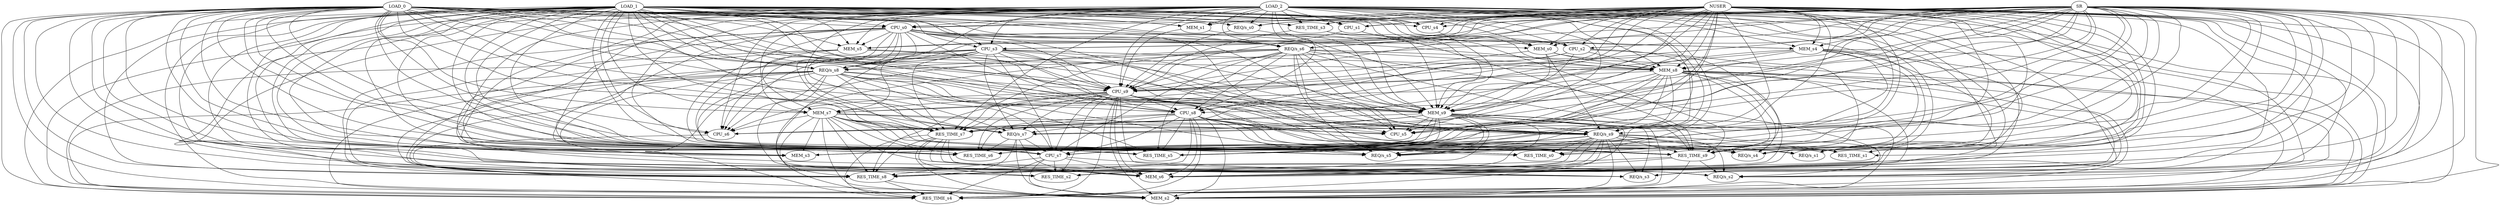 strict digraph "" {
	NUSER -> "REQ/s_s0";
	NUSER -> RES_TIME_s0;
	NUSER -> CPU_s0;
	NUSER -> MEM_s0;
	NUSER -> "REQ/s_s1";
	NUSER -> RES_TIME_s1;
	NUSER -> CPU_s1;
	NUSER -> MEM_s1;
	NUSER -> "REQ/s_s2";
	NUSER -> RES_TIME_s2;
	NUSER -> CPU_s2;
	NUSER -> MEM_s2;
	NUSER -> "REQ/s_s3";
	NUSER -> RES_TIME_s3;
	NUSER -> CPU_s3;
	NUSER -> MEM_s3;
	NUSER -> "REQ/s_s4";
	NUSER -> RES_TIME_s4;
	NUSER -> CPU_s4;
	NUSER -> MEM_s4;
	NUSER -> "REQ/s_s5";
	NUSER -> RES_TIME_s5;
	NUSER -> CPU_s5;
	NUSER -> MEM_s5;
	NUSER -> "REQ/s_s6";
	NUSER -> RES_TIME_s6;
	NUSER -> CPU_s6;
	NUSER -> MEM_s6;
	NUSER -> "REQ/s_s7";
	NUSER -> RES_TIME_s7;
	NUSER -> CPU_s7;
	NUSER -> MEM_s7;
	NUSER -> "REQ/s_s8";
	NUSER -> RES_TIME_s8;
	NUSER -> CPU_s8;
	NUSER -> MEM_s8;
	NUSER -> "REQ/s_s9";
	NUSER -> RES_TIME_s9;
	NUSER -> CPU_s9;
	NUSER -> MEM_s9;
	LOAD_0 -> "REQ/s_s0";
	LOAD_0 -> RES_TIME_s0;
	LOAD_0 -> CPU_s0;
	LOAD_0 -> MEM_s0;
	LOAD_0 -> "REQ/s_s1";
	LOAD_0 -> RES_TIME_s1;
	LOAD_0 -> CPU_s1;
	LOAD_0 -> MEM_s1;
	LOAD_0 -> "REQ/s_s2";
	LOAD_0 -> RES_TIME_s2;
	LOAD_0 -> CPU_s2;
	LOAD_0 -> MEM_s2;
	LOAD_0 -> "REQ/s_s3";
	LOAD_0 -> RES_TIME_s3;
	LOAD_0 -> CPU_s3;
	LOAD_0 -> MEM_s3;
	LOAD_0 -> "REQ/s_s4";
	LOAD_0 -> RES_TIME_s4;
	LOAD_0 -> CPU_s4;
	LOAD_0 -> MEM_s4;
	LOAD_0 -> "REQ/s_s5";
	LOAD_0 -> RES_TIME_s5;
	LOAD_0 -> CPU_s5;
	LOAD_0 -> MEM_s5;
	LOAD_0 -> "REQ/s_s6";
	LOAD_0 -> RES_TIME_s6;
	LOAD_0 -> CPU_s6;
	LOAD_0 -> MEM_s6;
	LOAD_0 -> "REQ/s_s7";
	LOAD_0 -> RES_TIME_s7;
	LOAD_0 -> CPU_s7;
	LOAD_0 -> MEM_s7;
	LOAD_0 -> "REQ/s_s8";
	LOAD_0 -> RES_TIME_s8;
	LOAD_0 -> CPU_s8;
	LOAD_0 -> MEM_s8;
	LOAD_0 -> "REQ/s_s9";
	LOAD_0 -> RES_TIME_s9;
	LOAD_0 -> CPU_s9;
	LOAD_0 -> MEM_s9;
	LOAD_1 -> "REQ/s_s0";
	LOAD_1 -> RES_TIME_s0;
	LOAD_1 -> CPU_s0;
	LOAD_1 -> MEM_s0;
	LOAD_1 -> "REQ/s_s1";
	LOAD_1 -> RES_TIME_s1;
	LOAD_1 -> CPU_s1;
	LOAD_1 -> MEM_s1;
	LOAD_1 -> "REQ/s_s2";
	LOAD_1 -> RES_TIME_s2;
	LOAD_1 -> CPU_s2;
	LOAD_1 -> MEM_s2;
	LOAD_1 -> "REQ/s_s3";
	LOAD_1 -> RES_TIME_s3;
	LOAD_1 -> CPU_s3;
	LOAD_1 -> MEM_s3;
	LOAD_1 -> "REQ/s_s4";
	LOAD_1 -> RES_TIME_s4;
	LOAD_1 -> CPU_s4;
	LOAD_1 -> MEM_s4;
	LOAD_1 -> "REQ/s_s5";
	LOAD_1 -> RES_TIME_s5;
	LOAD_1 -> CPU_s5;
	LOAD_1 -> MEM_s5;
	LOAD_1 -> "REQ/s_s6";
	LOAD_1 -> RES_TIME_s6;
	LOAD_1 -> CPU_s6;
	LOAD_1 -> MEM_s6;
	LOAD_1 -> "REQ/s_s7";
	LOAD_1 -> RES_TIME_s7;
	LOAD_1 -> CPU_s7;
	LOAD_1 -> MEM_s7;
	LOAD_1 -> "REQ/s_s8";
	LOAD_1 -> RES_TIME_s8;
	LOAD_1 -> CPU_s8;
	LOAD_1 -> MEM_s8;
	LOAD_1 -> "REQ/s_s9";
	LOAD_1 -> RES_TIME_s9;
	LOAD_1 -> CPU_s9;
	LOAD_1 -> MEM_s9;
	LOAD_2 -> "REQ/s_s0";
	LOAD_2 -> RES_TIME_s0;
	LOAD_2 -> CPU_s0;
	LOAD_2 -> MEM_s0;
	LOAD_2 -> "REQ/s_s1";
	LOAD_2 -> RES_TIME_s1;
	LOAD_2 -> CPU_s1;
	LOAD_2 -> MEM_s1;
	LOAD_2 -> "REQ/s_s2";
	LOAD_2 -> RES_TIME_s2;
	LOAD_2 -> CPU_s2;
	LOAD_2 -> MEM_s2;
	LOAD_2 -> "REQ/s_s3";
	LOAD_2 -> RES_TIME_s3;
	LOAD_2 -> CPU_s3;
	LOAD_2 -> MEM_s3;
	LOAD_2 -> "REQ/s_s4";
	LOAD_2 -> RES_TIME_s4;
	LOAD_2 -> CPU_s4;
	LOAD_2 -> MEM_s4;
	LOAD_2 -> "REQ/s_s5";
	LOAD_2 -> RES_TIME_s5;
	LOAD_2 -> CPU_s5;
	LOAD_2 -> MEM_s5;
	LOAD_2 -> "REQ/s_s6";
	LOAD_2 -> RES_TIME_s6;
	LOAD_2 -> CPU_s6;
	LOAD_2 -> MEM_s6;
	LOAD_2 -> "REQ/s_s7";
	LOAD_2 -> RES_TIME_s7;
	LOAD_2 -> CPU_s7;
	LOAD_2 -> MEM_s7;
	LOAD_2 -> "REQ/s_s8";
	LOAD_2 -> RES_TIME_s8;
	LOAD_2 -> CPU_s8;
	LOAD_2 -> MEM_s8;
	LOAD_2 -> "REQ/s_s9";
	LOAD_2 -> RES_TIME_s9;
	LOAD_2 -> CPU_s9;
	LOAD_2 -> MEM_s9;
	SR -> "REQ/s_s0";
	SR -> RES_TIME_s0;
	SR -> CPU_s0;
	SR -> MEM_s0;
	SR -> "REQ/s_s1";
	SR -> RES_TIME_s1;
	SR -> CPU_s1;
	SR -> MEM_s1;
	SR -> "REQ/s_s2";
	SR -> RES_TIME_s2;
	SR -> CPU_s2;
	SR -> MEM_s2;
	SR -> "REQ/s_s3";
	SR -> RES_TIME_s3;
	SR -> CPU_s3;
	SR -> MEM_s3;
	SR -> "REQ/s_s4";
	SR -> RES_TIME_s4;
	SR -> CPU_s4;
	SR -> MEM_s4;
	SR -> "REQ/s_s5";
	SR -> RES_TIME_s5;
	SR -> CPU_s5;
	SR -> MEM_s5;
	SR -> "REQ/s_s6";
	SR -> RES_TIME_s6;
	SR -> CPU_s6;
	SR -> MEM_s6;
	SR -> "REQ/s_s7";
	SR -> RES_TIME_s7;
	SR -> CPU_s7;
	SR -> MEM_s7;
	SR -> "REQ/s_s8";
	SR -> RES_TIME_s8;
	SR -> CPU_s8;
	SR -> MEM_s8;
	SR -> "REQ/s_s9";
	SR -> RES_TIME_s9;
	SR -> CPU_s9;
	SR -> MEM_s9;
	"REQ/s_s0" -> CPU_s9;
	"REQ/s_s0" -> MEM_s9;
	CPU_s0 -> RES_TIME_s5;
	CPU_s0 -> CPU_s5;
	CPU_s0 -> MEM_s5;
	CPU_s0 -> "REQ/s_s6";
	CPU_s0 -> RES_TIME_s6;
	CPU_s0 -> CPU_s6;
	CPU_s0 -> MEM_s6;
	CPU_s0 -> "REQ/s_s7";
	CPU_s0 -> RES_TIME_s7;
	CPU_s0 -> CPU_s7;
	CPU_s0 -> MEM_s7;
	CPU_s0 -> "REQ/s_s8";
	CPU_s0 -> RES_TIME_s8;
	CPU_s0 -> CPU_s8;
	CPU_s0 -> MEM_s8;
	CPU_s0 -> "REQ/s_s9";
	CPU_s0 -> RES_TIME_s9;
	CPU_s0 -> CPU_s9;
	CPU_s0 -> MEM_s9;
	MEM_s0 -> MEM_s8;
	MEM_s0 -> "REQ/s_s9";
	MEM_s0 -> RES_TIME_s9;
	MEM_s0 -> CPU_s9;
	MEM_s0 -> MEM_s9;
	CPU_s1 -> RES_TIME_s9;
	CPU_s1 -> CPU_s9;
	CPU_s1 -> MEM_s9;
	MEM_s1 -> CPU_s9;
	MEM_s1 -> MEM_s9;
	CPU_s2 -> CPU_s8;
	CPU_s2 -> MEM_s8;
	CPU_s2 -> "REQ/s_s9";
	CPU_s2 -> RES_TIME_s9;
	CPU_s2 -> CPU_s9;
	CPU_s2 -> MEM_s9;
	RES_TIME_s3 -> RES_TIME_s9;
	RES_TIME_s3 -> CPU_s9;
	RES_TIME_s3 -> MEM_s9;
	CPU_s3 -> MEM_s2;
	CPU_s3 -> CPU_s6;
	CPU_s3 -> MEM_s6;
	CPU_s3 -> "REQ/s_s7";
	CPU_s3 -> RES_TIME_s7;
	CPU_s3 -> CPU_s7;
	CPU_s3 -> MEM_s7;
	CPU_s3 -> "REQ/s_s8";
	CPU_s3 -> RES_TIME_s8;
	CPU_s3 -> CPU_s8;
	CPU_s3 -> MEM_s8;
	CPU_s3 -> "REQ/s_s9";
	CPU_s3 -> RES_TIME_s9;
	CPU_s3 -> CPU_s9;
	CPU_s3 -> MEM_s9;
	CPU_s4 -> MEM_s9;
	MEM_s4 -> MEM_s2;
	MEM_s4 -> RES_TIME_s4;
	MEM_s4 -> MEM_s6;
	MEM_s4 -> RES_TIME_s8;
	MEM_s4 -> MEM_s8;
	MEM_s4 -> "REQ/s_s9";
	MEM_s4 -> RES_TIME_s9;
	MEM_s4 -> CPU_s9;
	MEM_s4 -> MEM_s9;
	MEM_s5 -> RES_TIME_s4;
	MEM_s5 -> RES_TIME_s8;
	MEM_s5 -> RES_TIME_s9;
	MEM_s5 -> CPU_s9;
	MEM_s5 -> MEM_s9;
	"REQ/s_s6" -> MEM_s2;
	"REQ/s_s6" -> RES_TIME_s4;
	"REQ/s_s6" -> "REQ/s_s5";
	"REQ/s_s6" -> RES_TIME_s5;
	"REQ/s_s6" -> CPU_s5;
	"REQ/s_s6" -> MEM_s6;
	"REQ/s_s6" -> RES_TIME_s7;
	"REQ/s_s6" -> CPU_s7;
	"REQ/s_s6" -> "REQ/s_s8";
	"REQ/s_s6" -> RES_TIME_s8;
	"REQ/s_s6" -> CPU_s8;
	"REQ/s_s6" -> MEM_s8;
	"REQ/s_s6" -> "REQ/s_s9";
	"REQ/s_s6" -> RES_TIME_s9;
	"REQ/s_s6" -> CPU_s9;
	"REQ/s_s6" -> MEM_s9;
	CPU_s6 -> RES_TIME_s8;
	"REQ/s_s7" -> MEM_s2;
	"REQ/s_s7" -> RES_TIME_s6;
	"REQ/s_s7" -> MEM_s6;
	"REQ/s_s7" -> CPU_s7;
	"REQ/s_s7" -> RES_TIME_s8;
	RES_TIME_s7 -> "REQ/s_s2";
	RES_TIME_s7 -> RES_TIME_s2;
	RES_TIME_s7 -> MEM_s2;
	RES_TIME_s7 -> "REQ/s_s3";
	RES_TIME_s7 -> RES_TIME_s4;
	RES_TIME_s7 -> MEM_s6;
	RES_TIME_s7 -> RES_TIME_s8;
	CPU_s7 -> RES_TIME_s2;
	CPU_s7 -> MEM_s2;
	CPU_s7 -> "REQ/s_s3";
	CPU_s7 -> RES_TIME_s4;
	CPU_s7 -> MEM_s6;
	CPU_s7 -> RES_TIME_s8;
	MEM_s7 -> MEM_s2;
	MEM_s7 -> MEM_s3;
	MEM_s7 -> RES_TIME_s4;
	MEM_s7 -> "REQ/s_s5";
	MEM_s7 -> RES_TIME_s5;
	MEM_s7 -> CPU_s5;
	MEM_s7 -> RES_TIME_s6;
	MEM_s7 -> CPU_s6;
	MEM_s7 -> MEM_s6;
	MEM_s7 -> RES_TIME_s7;
	MEM_s7 -> CPU_s7;
	MEM_s7 -> RES_TIME_s8;
	MEM_s7 -> "REQ/s_s9";
	MEM_s7 -> RES_TIME_s9;
	"REQ/s_s8" -> MEM_s2;
	"REQ/s_s8" -> MEM_s3;
	"REQ/s_s8" -> RES_TIME_s4;
	"REQ/s_s8" -> "REQ/s_s5";
	"REQ/s_s8" -> RES_TIME_s5;
	"REQ/s_s8" -> RES_TIME_s6;
	"REQ/s_s8" -> CPU_s6;
	"REQ/s_s8" -> MEM_s6;
	"REQ/s_s8" -> RES_TIME_s7;
	"REQ/s_s8" -> CPU_s7;
	"REQ/s_s8" -> RES_TIME_s8;
	"REQ/s_s8" -> "REQ/s_s9";
	"REQ/s_s8" -> RES_TIME_s9;
	"REQ/s_s8" -> CPU_s9;
	"REQ/s_s8" -> MEM_s9;
	RES_TIME_s8 -> MEM_s2;
	RES_TIME_s8 -> RES_TIME_s4;
	CPU_s8 -> RES_TIME_s0;
	CPU_s8 -> MEM_s2;
	CPU_s8 -> "REQ/s_s4";
	CPU_s8 -> RES_TIME_s4;
	CPU_s8 -> "REQ/s_s5";
	CPU_s8 -> RES_TIME_s5;
	CPU_s8 -> CPU_s5;
	CPU_s8 -> RES_TIME_s6;
	CPU_s8 -> MEM_s6;
	CPU_s8 -> "REQ/s_s7";
	CPU_s8 -> RES_TIME_s7;
	CPU_s8 -> CPU_s7;
	CPU_s8 -> RES_TIME_s8;
	CPU_s8 -> RES_TIME_s9;
	MEM_s8 -> "REQ/s_s2";
	MEM_s8 -> MEM_s2;
	MEM_s8 -> "REQ/s_s3";
	MEM_s8 -> MEM_s3;
	MEM_s8 -> "REQ/s_s4";
	MEM_s8 -> RES_TIME_s4;
	MEM_s8 -> "REQ/s_s5";
	MEM_s8 -> RES_TIME_s5;
	MEM_s8 -> CPU_s5;
	MEM_s8 -> MEM_s6;
	MEM_s8 -> CPU_s7;
	MEM_s8 -> RES_TIME_s8;
	MEM_s8 -> RES_TIME_s9;
	MEM_s8 -> CPU_s9;
	MEM_s8 -> MEM_s9;
	"REQ/s_s9" -> RES_TIME_s0;
	"REQ/s_s9" -> "REQ/s_s1";
	"REQ/s_s9" -> RES_TIME_s1;
	"REQ/s_s9" -> "REQ/s_s2";
	"REQ/s_s9" -> RES_TIME_s2;
	"REQ/s_s9" -> MEM_s2;
	"REQ/s_s9" -> "REQ/s_s3";
	"REQ/s_s9" -> MEM_s3;
	"REQ/s_s9" -> "REQ/s_s4";
	"REQ/s_s9" -> RES_TIME_s4;
	"REQ/s_s9" -> "REQ/s_s5";
	"REQ/s_s9" -> RES_TIME_s5;
	"REQ/s_s9" -> RES_TIME_s6;
	"REQ/s_s9" -> MEM_s6;
	"REQ/s_s9" -> RES_TIME_s8;
	"REQ/s_s9" -> RES_TIME_s9;
	RES_TIME_s9 -> "REQ/s_s2";
	RES_TIME_s9 -> MEM_s2;
	RES_TIME_s9 -> MEM_s6;
	RES_TIME_s9 -> RES_TIME_s8;
	CPU_s9 -> RES_TIME_s0;
	CPU_s9 -> "REQ/s_s2";
	CPU_s9 -> RES_TIME_s2;
	CPU_s9 -> MEM_s2;
	CPU_s9 -> RES_TIME_s4;
	CPU_s9 -> RES_TIME_s6;
	CPU_s9 -> CPU_s6;
	CPU_s9 -> MEM_s6;
	CPU_s9 -> "REQ/s_s7";
	CPU_s9 -> RES_TIME_s7;
	CPU_s9 -> CPU_s7;
	CPU_s9 -> MEM_s7;
	CPU_s9 -> RES_TIME_s8;
	CPU_s9 -> CPU_s8;
	CPU_s9 -> "REQ/s_s9";
	CPU_s9 -> RES_TIME_s9;
	CPU_s9 -> MEM_s9;
	MEM_s9 -> "REQ/s_s2";
	MEM_s9 -> RES_TIME_s2;
	MEM_s9 -> MEM_s2;
	MEM_s9 -> "REQ/s_s3";
	MEM_s9 -> RES_TIME_s4;
	MEM_s9 -> "REQ/s_s5";
	MEM_s9 -> RES_TIME_s5;
	MEM_s9 -> CPU_s5;
	MEM_s9 -> RES_TIME_s6;
	MEM_s9 -> CPU_s6;
	MEM_s9 -> MEM_s6;
	MEM_s9 -> "REQ/s_s7";
	MEM_s9 -> RES_TIME_s7;
	MEM_s9 -> CPU_s7;
	MEM_s9 -> RES_TIME_s8;
	MEM_s9 -> "REQ/s_s9";
	MEM_s9 -> RES_TIME_s9;
}
